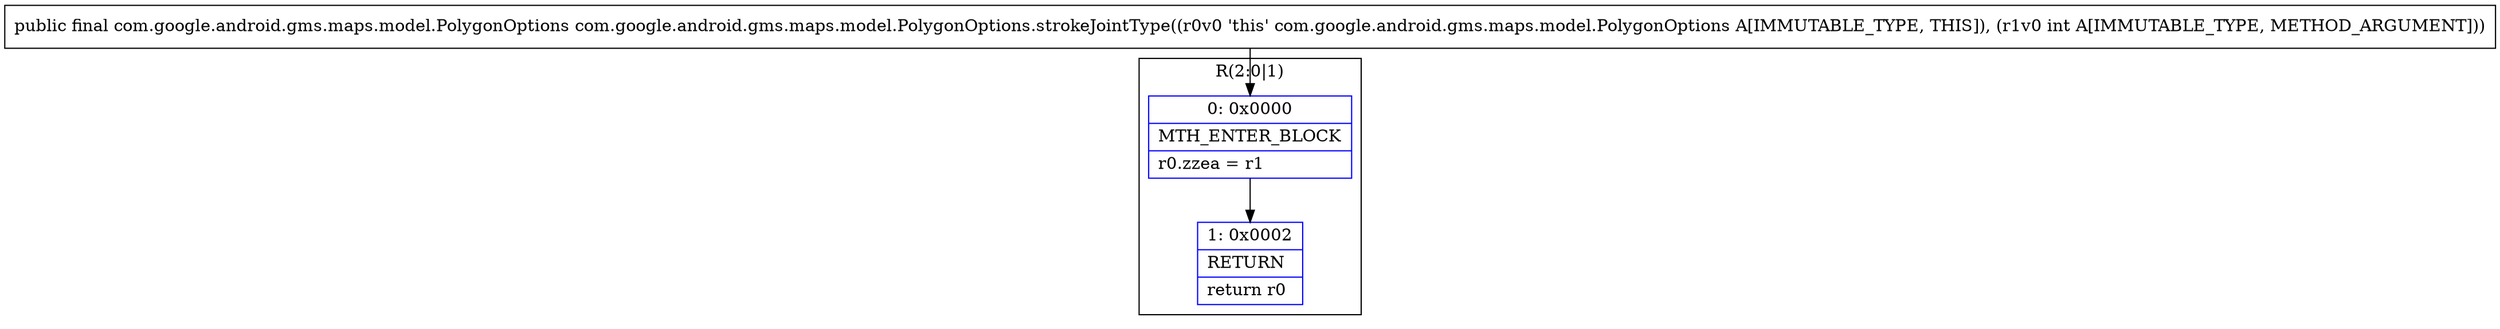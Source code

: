 digraph "CFG forcom.google.android.gms.maps.model.PolygonOptions.strokeJointType(I)Lcom\/google\/android\/gms\/maps\/model\/PolygonOptions;" {
subgraph cluster_Region_1800494313 {
label = "R(2:0|1)";
node [shape=record,color=blue];
Node_0 [shape=record,label="{0\:\ 0x0000|MTH_ENTER_BLOCK\l|r0.zzea = r1\l}"];
Node_1 [shape=record,label="{1\:\ 0x0002|RETURN\l|return r0\l}"];
}
MethodNode[shape=record,label="{public final com.google.android.gms.maps.model.PolygonOptions com.google.android.gms.maps.model.PolygonOptions.strokeJointType((r0v0 'this' com.google.android.gms.maps.model.PolygonOptions A[IMMUTABLE_TYPE, THIS]), (r1v0 int A[IMMUTABLE_TYPE, METHOD_ARGUMENT])) }"];
MethodNode -> Node_0;
Node_0 -> Node_1;
}

